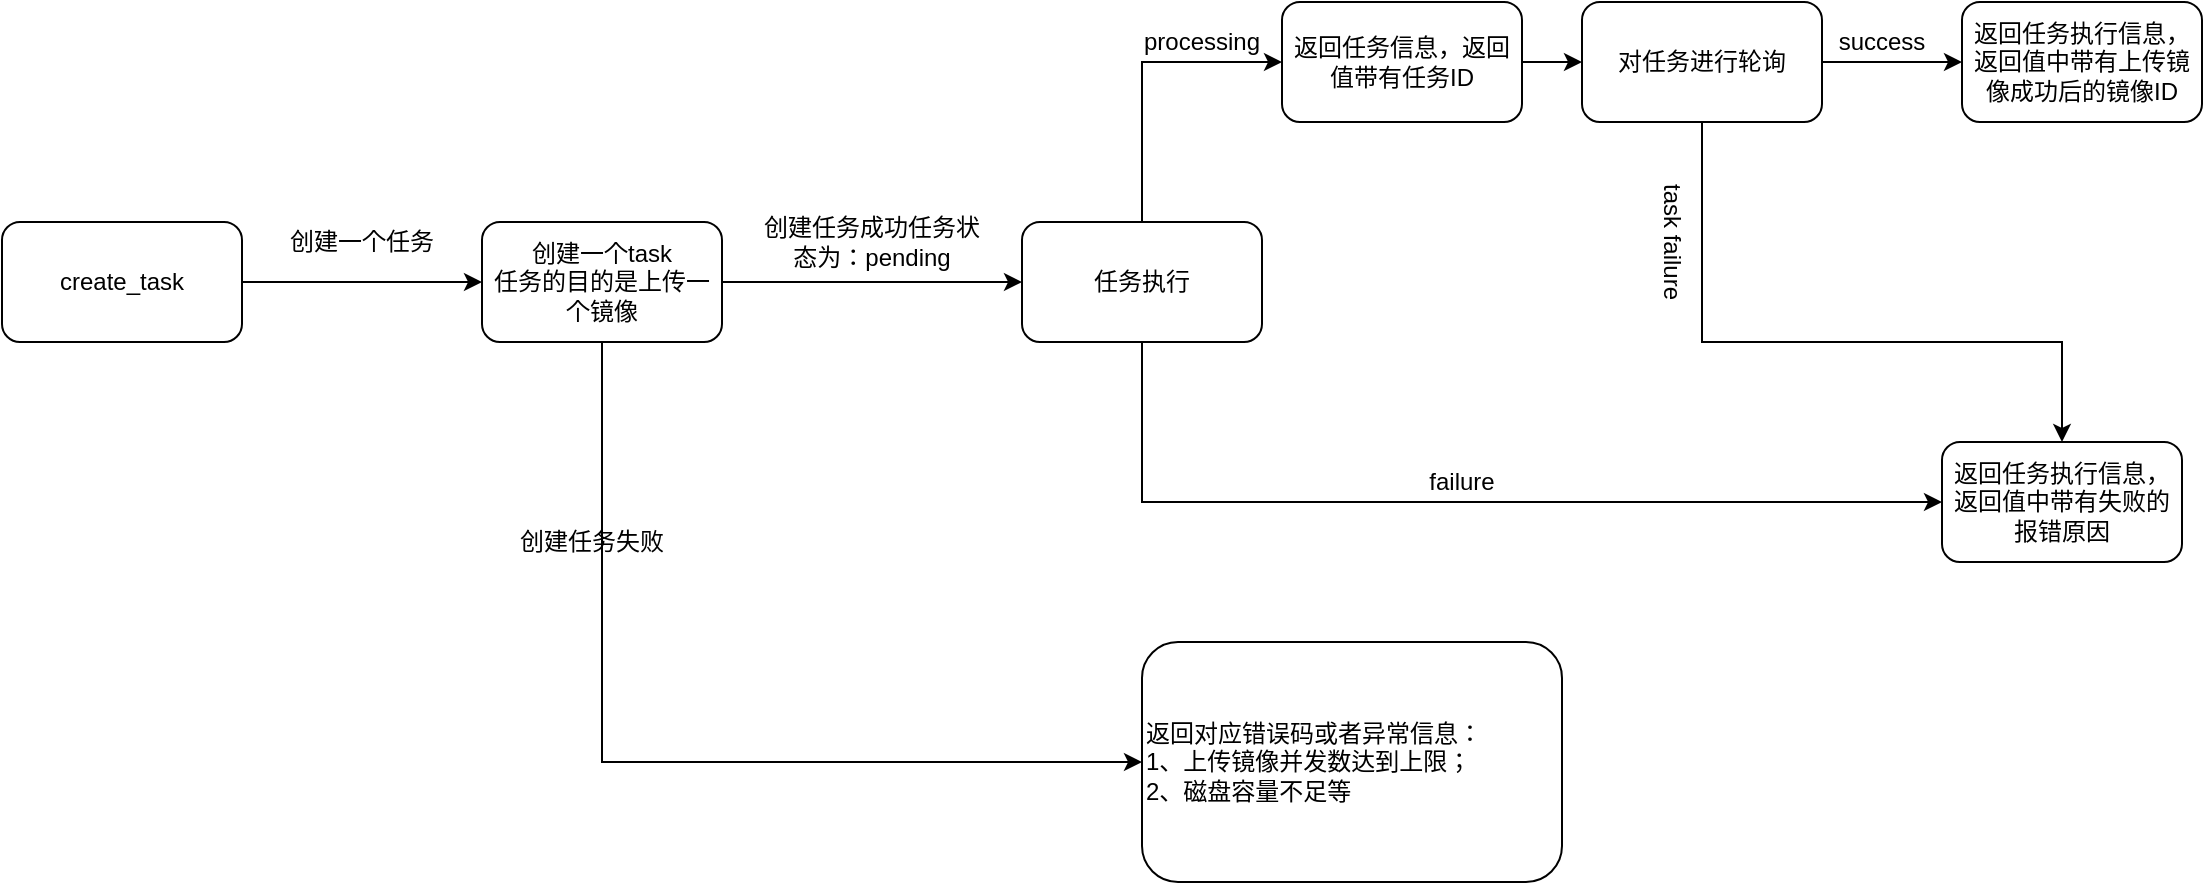 <mxfile version="13.3.0" type="github"><diagram id="PJzHXJA04WJWLwkyy8pK" name="第 1 页"><mxGraphModel dx="946" dy="687" grid="1" gridSize="10" guides="1" tooltips="1" connect="1" arrows="1" fold="1" page="1" pageScale="1" pageWidth="3300" pageHeight="2339" math="0" shadow="0"><root><mxCell id="0"/><mxCell id="1" parent="0"/><mxCell id="0oCUrO-RDAH0tnorxaFH-24" style="edgeStyle=orthogonalEdgeStyle;rounded=0;orthogonalLoop=1;jettySize=auto;html=1;entryX=0;entryY=0.5;entryDx=0;entryDy=0;" edge="1" parent="1" source="0oCUrO-RDAH0tnorxaFH-1" target="0oCUrO-RDAH0tnorxaFH-21"><mxGeometry relative="1" as="geometry"/></mxCell><mxCell id="0oCUrO-RDAH0tnorxaFH-1" value="create_task" style="rounded=1;whiteSpace=wrap;html=1;" vertex="1" parent="1"><mxGeometry x="160" y="420" width="120" height="60" as="geometry"/></mxCell><mxCell id="0oCUrO-RDAH0tnorxaFH-6" style="edgeStyle=orthogonalEdgeStyle;rounded=0;orthogonalLoop=1;jettySize=auto;html=1;entryX=0;entryY=0.5;entryDx=0;entryDy=0;exitX=0.5;exitY=0;exitDx=0;exitDy=0;" edge="1" parent="1" source="0oCUrO-RDAH0tnorxaFH-3" target="0oCUrO-RDAH0tnorxaFH-4"><mxGeometry relative="1" as="geometry"/></mxCell><mxCell id="0oCUrO-RDAH0tnorxaFH-11" style="edgeStyle=orthogonalEdgeStyle;rounded=0;orthogonalLoop=1;jettySize=auto;html=1;entryX=0;entryY=0.5;entryDx=0;entryDy=0;" edge="1" parent="1" source="0oCUrO-RDAH0tnorxaFH-3" target="0oCUrO-RDAH0tnorxaFH-9"><mxGeometry relative="1" as="geometry"><Array as="points"><mxPoint x="730" y="560"/></Array></mxGeometry></mxCell><mxCell id="0oCUrO-RDAH0tnorxaFH-3" value="任务执行" style="rounded=1;whiteSpace=wrap;html=1;" vertex="1" parent="1"><mxGeometry x="670" y="420" width="120" height="60" as="geometry"/></mxCell><mxCell id="0oCUrO-RDAH0tnorxaFH-18" style="edgeStyle=orthogonalEdgeStyle;rounded=0;orthogonalLoop=1;jettySize=auto;html=1;entryX=0;entryY=0.5;entryDx=0;entryDy=0;" edge="1" parent="1" source="0oCUrO-RDAH0tnorxaFH-4" target="0oCUrO-RDAH0tnorxaFH-17"><mxGeometry relative="1" as="geometry"/></mxCell><mxCell id="0oCUrO-RDAH0tnorxaFH-4" value="返回任务信息，返回值带有任务ID" style="rounded=1;whiteSpace=wrap;html=1;" vertex="1" parent="1"><mxGeometry x="800" y="310" width="120" height="60" as="geometry"/></mxCell><mxCell id="0oCUrO-RDAH0tnorxaFH-7" value="success" style="text;html=1;strokeColor=none;fillColor=none;align=center;verticalAlign=middle;whiteSpace=wrap;rounded=0;" vertex="1" parent="1"><mxGeometry x="1060" y="320" width="80" height="20" as="geometry"/></mxCell><mxCell id="0oCUrO-RDAH0tnorxaFH-9" value="返回任务执行信息，返回值中带有失败的报错原因" style="rounded=1;whiteSpace=wrap;html=1;" vertex="1" parent="1"><mxGeometry x="1130" y="530" width="120" height="60" as="geometry"/></mxCell><mxCell id="0oCUrO-RDAH0tnorxaFH-13" value="failure" style="text;html=1;strokeColor=none;fillColor=none;align=center;verticalAlign=middle;whiteSpace=wrap;rounded=0;" vertex="1" parent="1"><mxGeometry x="850" y="540" width="80" height="20" as="geometry"/></mxCell><mxCell id="0oCUrO-RDAH0tnorxaFH-14" value="processing" style="text;html=1;strokeColor=none;fillColor=none;align=center;verticalAlign=middle;whiteSpace=wrap;rounded=0;" vertex="1" parent="1"><mxGeometry x="720" y="320" width="80" height="20" as="geometry"/></mxCell><mxCell id="0oCUrO-RDAH0tnorxaFH-15" value="创建任务成功任务状态为：pending" style="text;html=1;strokeColor=none;fillColor=none;align=center;verticalAlign=middle;whiteSpace=wrap;rounded=0;" vertex="1" parent="1"><mxGeometry x="540" y="420" width="110" height="20" as="geometry"/></mxCell><mxCell id="0oCUrO-RDAH0tnorxaFH-20" style="edgeStyle=orthogonalEdgeStyle;rounded=0;orthogonalLoop=1;jettySize=auto;html=1;entryX=0;entryY=0.5;entryDx=0;entryDy=0;" edge="1" parent="1" source="0oCUrO-RDAH0tnorxaFH-17" target="0oCUrO-RDAH0tnorxaFH-19"><mxGeometry relative="1" as="geometry"/></mxCell><mxCell id="0oCUrO-RDAH0tnorxaFH-31" style="edgeStyle=orthogonalEdgeStyle;rounded=0;orthogonalLoop=1;jettySize=auto;html=1;entryX=0.5;entryY=0;entryDx=0;entryDy=0;" edge="1" parent="1" source="0oCUrO-RDAH0tnorxaFH-17" target="0oCUrO-RDAH0tnorxaFH-9"><mxGeometry relative="1" as="geometry"><Array as="points"><mxPoint x="1010" y="480"/><mxPoint x="1190" y="480"/></Array></mxGeometry></mxCell><mxCell id="0oCUrO-RDAH0tnorxaFH-17" value="对任务进行轮询" style="rounded=1;whiteSpace=wrap;html=1;" vertex="1" parent="1"><mxGeometry x="950" y="310" width="120" height="60" as="geometry"/></mxCell><mxCell id="0oCUrO-RDAH0tnorxaFH-19" value="&lt;span&gt;返回任务执行信息，返回值中带有上传镜像成功后的镜像ID&lt;/span&gt;" style="rounded=1;whiteSpace=wrap;html=1;" vertex="1" parent="1"><mxGeometry x="1140" y="310" width="120" height="60" as="geometry"/></mxCell><mxCell id="0oCUrO-RDAH0tnorxaFH-23" style="edgeStyle=orthogonalEdgeStyle;rounded=0;orthogonalLoop=1;jettySize=auto;html=1;entryX=0;entryY=0.5;entryDx=0;entryDy=0;" edge="1" parent="1" source="0oCUrO-RDAH0tnorxaFH-21" target="0oCUrO-RDAH0tnorxaFH-3"><mxGeometry relative="1" as="geometry"/></mxCell><mxCell id="0oCUrO-RDAH0tnorxaFH-27" style="edgeStyle=orthogonalEdgeStyle;rounded=0;orthogonalLoop=1;jettySize=auto;html=1;entryX=0;entryY=0.5;entryDx=0;entryDy=0;" edge="1" parent="1" source="0oCUrO-RDAH0tnorxaFH-21" target="0oCUrO-RDAH0tnorxaFH-28"><mxGeometry relative="1" as="geometry"><mxPoint x="520" y="770" as="targetPoint"/><Array as="points"><mxPoint x="460" y="690"/></Array></mxGeometry></mxCell><mxCell id="0oCUrO-RDAH0tnorxaFH-21" value="&lt;span&gt;创建一个task&lt;/span&gt;&lt;br&gt;&lt;span&gt;任务的目的是上传一个镜像&lt;/span&gt;" style="rounded=1;whiteSpace=wrap;html=1;" vertex="1" parent="1"><mxGeometry x="400" y="420" width="120" height="60" as="geometry"/></mxCell><mxCell id="0oCUrO-RDAH0tnorxaFH-25" value="创建一个任务" style="text;html=1;strokeColor=none;fillColor=none;align=center;verticalAlign=middle;whiteSpace=wrap;rounded=0;" vertex="1" parent="1"><mxGeometry x="300" y="420" width="80" height="20" as="geometry"/></mxCell><mxCell id="0oCUrO-RDAH0tnorxaFH-28" value="返回对应错误码或者异常信息：&lt;br&gt;1、上传镜像并发数达到上限；&lt;br&gt;2、磁盘容量不足等" style="rounded=1;whiteSpace=wrap;html=1;align=left;" vertex="1" parent="1"><mxGeometry x="730" y="630" width="210" height="120" as="geometry"/></mxCell><mxCell id="0oCUrO-RDAH0tnorxaFH-29" value="创建任务失败" style="text;html=1;strokeColor=none;fillColor=none;align=center;verticalAlign=middle;whiteSpace=wrap;rounded=0;" vertex="1" parent="1"><mxGeometry x="410" y="570" width="90" height="20" as="geometry"/></mxCell><mxCell id="0oCUrO-RDAH0tnorxaFH-32" value="task failure" style="text;html=1;strokeColor=none;fillColor=none;align=center;verticalAlign=middle;whiteSpace=wrap;rounded=0;rotation=90;" vertex="1" parent="1"><mxGeometry x="950" y="420" width="90" height="20" as="geometry"/></mxCell></root></mxGraphModel></diagram></mxfile>